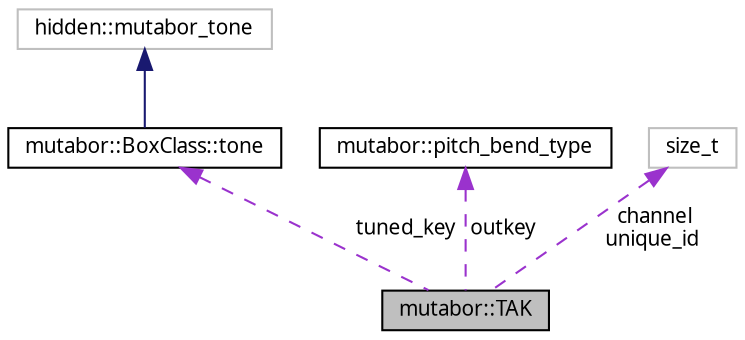 digraph "mutabor::TAK"
{
  edge [fontname="Sans",fontsize="10",labelfontname="Sans",labelfontsize="10"];
  node [fontname="Sans",fontsize="10",shape=record];
  Node1 [label="mutabor::TAK",height=0.2,width=0.4,color="black", fillcolor="grey75", style="filled", fontcolor="black"];
  Node2 -> Node1 [dir="back",color="darkorchid3",fontsize="10",style="dashed",label=" tuned_key" ,fontname="Sans"];
  Node2 [label="mutabor::BoxClass::tone",height=0.2,width=0.4,color="black", fillcolor="white", style="filled",URL="$da/dc1/classmutabor_1_1BoxClass_1_1tone.html"];
  Node3 -> Node2 [dir="back",color="midnightblue",fontsize="10",style="solid",fontname="Sans"];
  Node3 [label="hidden::mutabor_tone",height=0.2,width=0.4,color="grey75", fillcolor="white", style="filled"];
  Node4 -> Node1 [dir="back",color="darkorchid3",fontsize="10",style="dashed",label=" outkey" ,fontname="Sans"];
  Node4 [label="mutabor::pitch_bend_type",height=0.2,width=0.4,color="black", fillcolor="white", style="filled",URL="$dd/d7d/classmutabor_1_1pitch__bend__type.html"];
  Node5 -> Node1 [dir="back",color="darkorchid3",fontsize="10",style="dashed",label=" channel\nunique_id" ,fontname="Sans"];
  Node5 [label="size_t",height=0.2,width=0.4,color="grey75", fillcolor="white", style="filled"];
}

